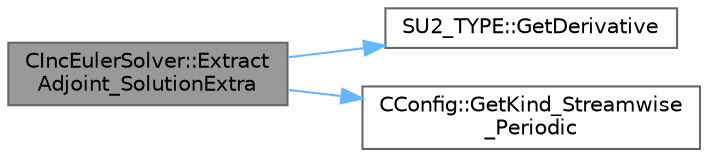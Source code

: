 digraph "CIncEulerSolver::ExtractAdjoint_SolutionExtra"
{
 // LATEX_PDF_SIZE
  bgcolor="transparent";
  edge [fontname=Helvetica,fontsize=10,labelfontname=Helvetica,labelfontsize=10];
  node [fontname=Helvetica,fontsize=10,shape=box,height=0.2,width=0.4];
  rankdir="LR";
  Node1 [id="Node000001",label="CIncEulerSolver::Extract\lAdjoint_SolutionExtra",height=0.2,width=0.4,color="gray40", fillcolor="grey60", style="filled", fontcolor="black",tooltip="Extract the adjoint of the extra solution at the input."];
  Node1 -> Node2 [id="edge1_Node000001_Node000002",color="steelblue1",style="solid",tooltip=" "];
  Node2 [id="Node000002",label="SU2_TYPE::GetDerivative",height=0.2,width=0.4,color="grey40", fillcolor="white", style="filled",URL="$namespaceSU2__TYPE.html#a7300627e76e21e6d1a3bd8bf7c2fcd74",tooltip="Get the derivative value of the datatype (needs to be implemented for each new type)."];
  Node1 -> Node3 [id="edge2_Node000001_Node000003",color="steelblue1",style="solid",tooltip=" "];
  Node3 [id="Node000003",label="CConfig::GetKind_Streamwise\l_Periodic",height=0.2,width=0.4,color="grey40", fillcolor="white", style="filled",URL="$classCConfig.html#aae21b37c088347be2a7e02fc0ad4e4c4",tooltip="Get information about the streamwise periodicity (None, Pressure_Drop, Massflow)."];
}
